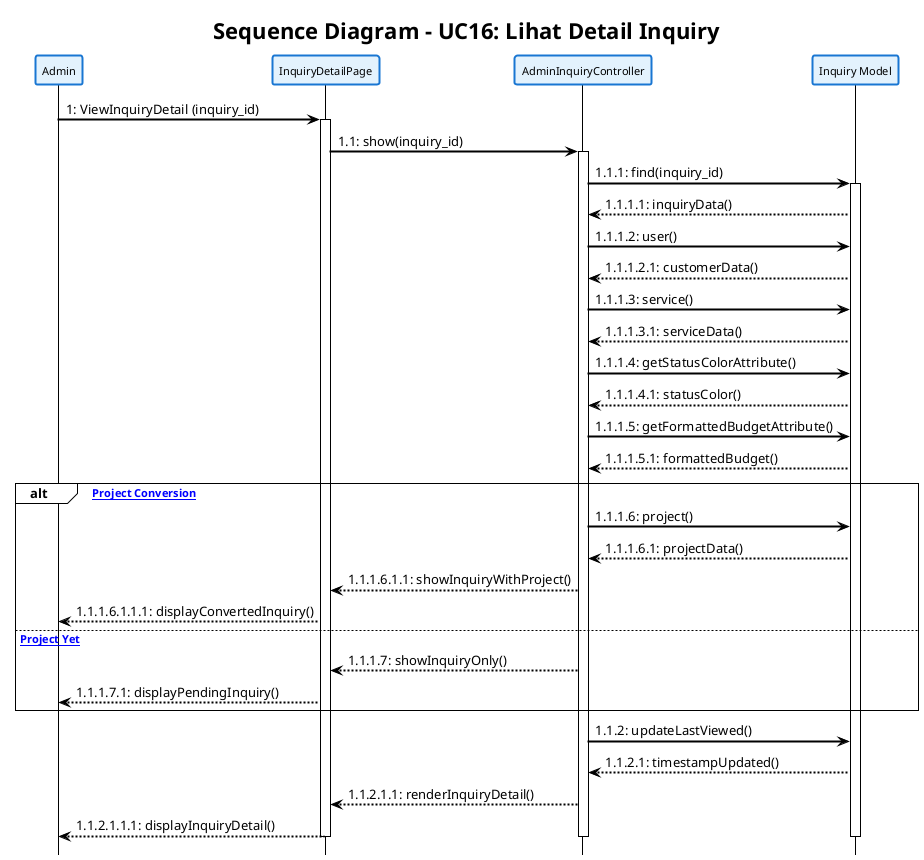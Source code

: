 @startuml

!theme plain
skinparam backgroundColor white
skinparam shadowing false
skinparam handwritten false

' Styling sesuai contoh yang diberikan
skinparam participant {
    BackgroundColor #E3F2FD
    BorderColor #1976D2
    BorderThickness 2
    FontSize 11
}

skinparam arrow {
    Color black
    Thickness 2
}

skinparam sequence {
    ArrowColor black
    ActorBorderColor black
    LifeLineBorderColor black
    ParticipantBorderColor #1976D2
    ParticipantBackgroundColor #E3F2FD
    BoxBorderColor black
}

hide footbox

title **Sequence Diagram - UC16: Lihat Detail Inquiry**

participant "Admin" as Admin
participant "InquiryDetailPage" as InquiryPage
participant "AdminInquiryController" as InquiryCtrl
participant "Inquiry Model" as InquiryModel

Admin -> InquiryPage: 1: ViewInquiryDetail (inquiry_id)
activate InquiryPage

InquiryPage -> InquiryCtrl: 1.1: show(inquiry_id)
activate InquiryCtrl

InquiryCtrl -> InquiryModel: 1.1.1: find(inquiry_id)
activate InquiryModel

InquiryModel --> InquiryCtrl: 1.1.1.1: inquiryData()

InquiryCtrl -> InquiryModel: 1.1.1.2: user()
InquiryModel --> InquiryCtrl: 1.1.1.2.1: customerData()

InquiryCtrl -> InquiryModel: 1.1.1.3: service()
InquiryModel --> InquiryCtrl: 1.1.1.3.1: serviceData()

InquiryCtrl -> InquiryModel: 1.1.1.4: getStatusColorAttribute()
InquiryModel --> InquiryCtrl: 1.1.1.4.1: statusColor()

InquiryCtrl -> InquiryModel: 1.1.1.5: getFormattedBudgetAttribute()
InquiryModel --> InquiryCtrl: 1.1.1.5.1: formattedBudget()

alt [Has Project Conversion]
    InquiryCtrl -> InquiryModel: 1.1.1.6: project()
    InquiryModel --> InquiryCtrl: 1.1.1.6.1: projectData()
    InquiryCtrl --> InquiryPage: 1.1.1.6.1.1: showInquiryWithProject()
    InquiryPage --> Admin: 1.1.1.6.1.1.1: displayConvertedInquiry()
    
else [No Project Yet]
    InquiryCtrl --> InquiryPage: 1.1.1.7: showInquiryOnly()
    InquiryPage --> Admin: 1.1.1.7.1: displayPendingInquiry()
end

InquiryCtrl -> InquiryModel: 1.1.2: updateLastViewed()
InquiryModel --> InquiryCtrl: 1.1.2.1: timestampUpdated()

InquiryCtrl --> InquiryPage: 1.1.2.1.1: renderInquiryDetail()
InquiryPage --> Admin: 1.1.2.1.1.1: displayInquiryDetail()

deactivate InquiryModel
deactivate InquiryCtrl
deactivate InquiryPage

@enduml
